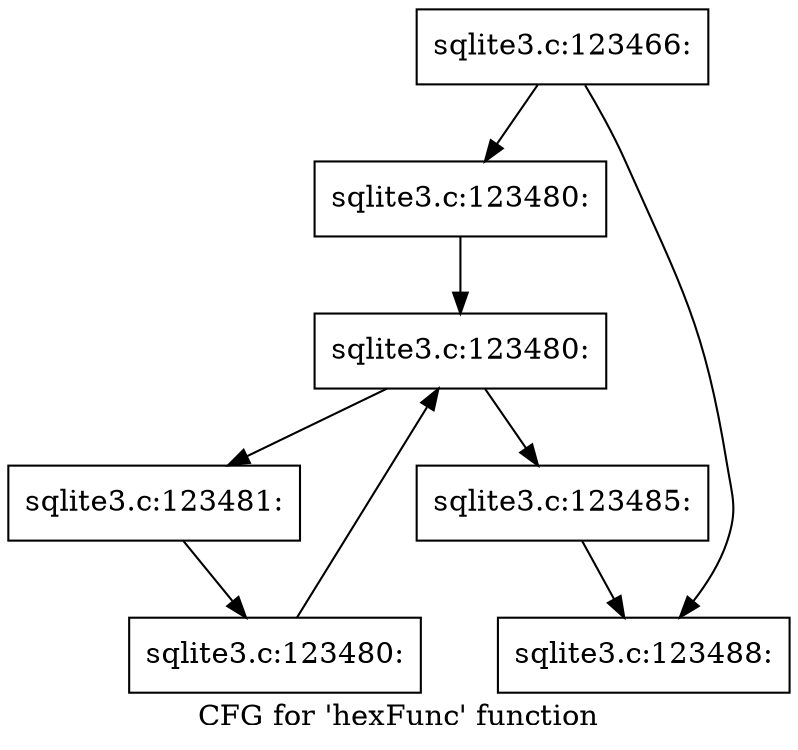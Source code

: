 digraph "CFG for 'hexFunc' function" {
	label="CFG for 'hexFunc' function";

	Node0x55c0f7938f20 [shape=record,label="{sqlite3.c:123466:}"];
	Node0x55c0f7938f20 -> Node0x55c0f87deec0;
	Node0x55c0f7938f20 -> Node0x55c0f87def10;
	Node0x55c0f87deec0 [shape=record,label="{sqlite3.c:123480:}"];
	Node0x55c0f87deec0 -> Node0x55c0f87df390;
	Node0x55c0f87df390 [shape=record,label="{sqlite3.c:123480:}"];
	Node0x55c0f87df390 -> Node0x55c0f87df5b0;
	Node0x55c0f87df390 -> Node0x55c0f87df1e0;
	Node0x55c0f87df5b0 [shape=record,label="{sqlite3.c:123481:}"];
	Node0x55c0f87df5b0 -> Node0x55c0f87df520;
	Node0x55c0f87df520 [shape=record,label="{sqlite3.c:123480:}"];
	Node0x55c0f87df520 -> Node0x55c0f87df390;
	Node0x55c0f87df1e0 [shape=record,label="{sqlite3.c:123485:}"];
	Node0x55c0f87df1e0 -> Node0x55c0f87def10;
	Node0x55c0f87def10 [shape=record,label="{sqlite3.c:123488:}"];
}
